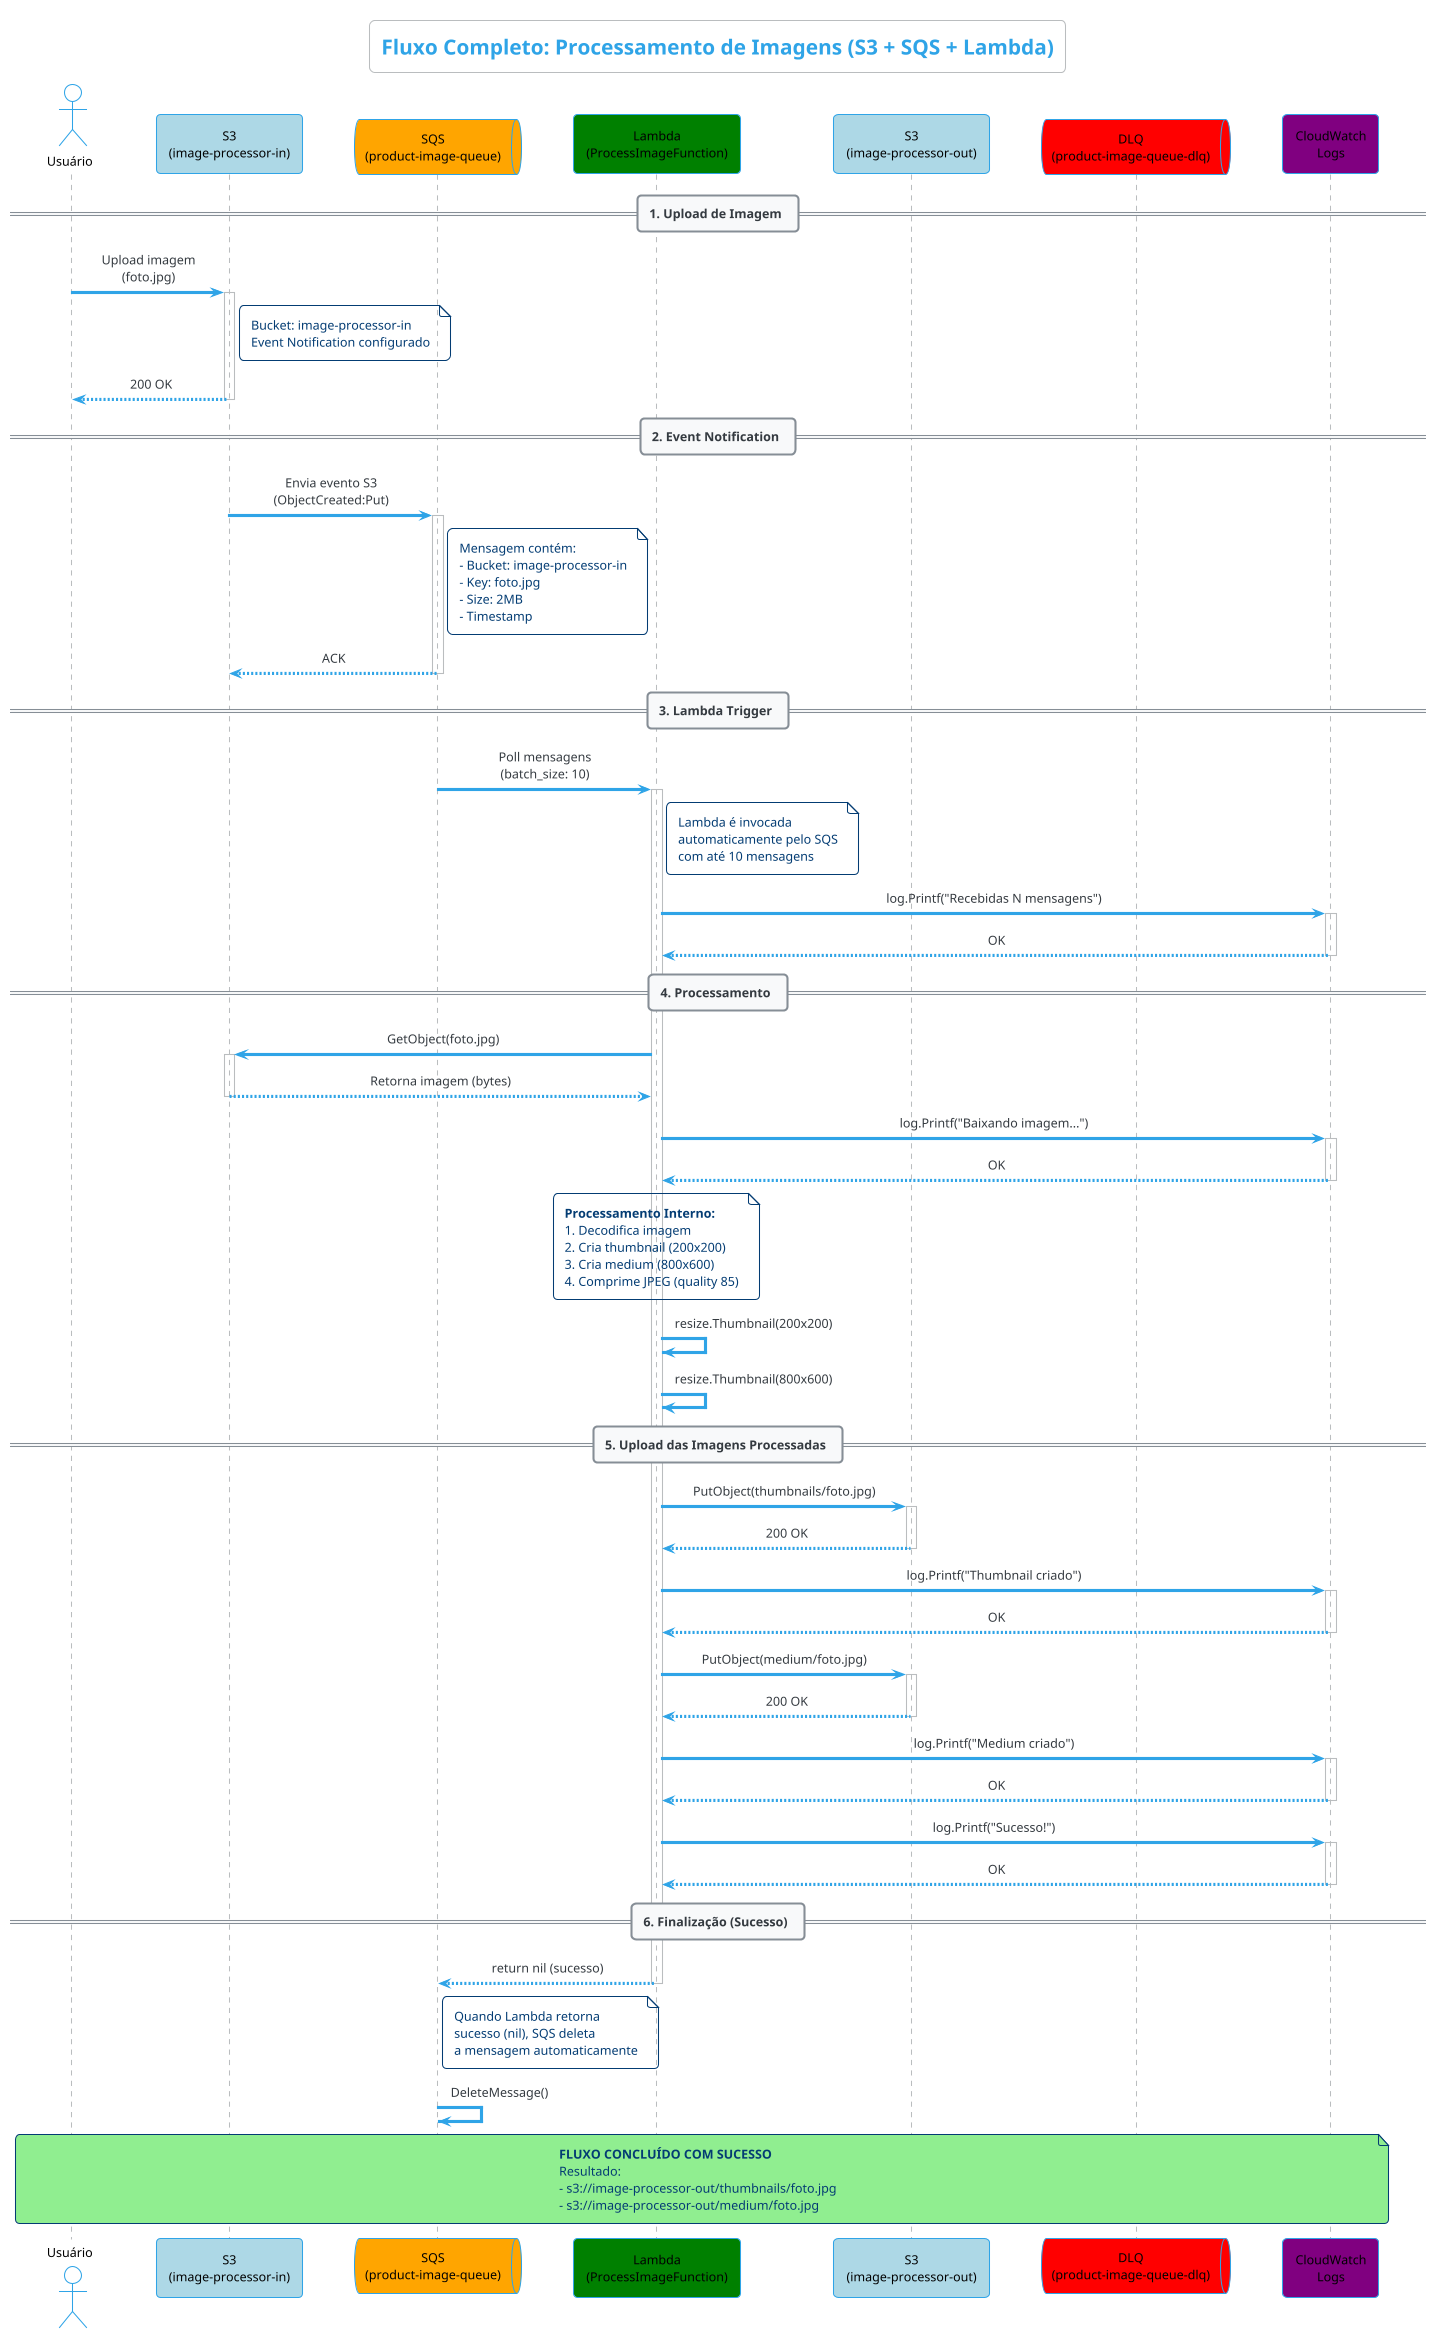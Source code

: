 @startuml Image Processor - Fluxo Completo
!theme cerulean-outline
skinparam sequenceMessageAlign center
skinparam responseMessageBelowArrow true
skinparam backgroundColor White
skinparam actor {
  FontColor Black
}
skinparam participant {
  FontColor Black
}
skinparam queue {
  FontColor Black
}

title Fluxo Completo: Processamento de Imagens (S3 + SQS + Lambda)

actor "Usuário" as User
participant "S3\n(image-processor-in)" as S3Input #LightBlue
queue "SQS\n(product-image-queue)" as SQS #Orange
participant "Lambda\n(ProcessImageFunction)" as Lambda #Green
participant "S3\n(image-processor-out)" as S3Output #LightBlue
queue "DLQ\n(product-image-queue-dlq)" as DLQ #Red
participant "CloudWatch\nLogs" as CW #Purple

== 1. Upload de Imagem ==

User -> S3Input: Upload imagem\n(foto.jpg)
activate S3Input
note right of S3Input
  Bucket: image-processor-in
  Event Notification configurado
end note

S3Input --> User: 200 OK
deactivate S3Input

== 2. Event Notification ==

S3Input -> SQS: Envia evento S3\n(ObjectCreated:Put)
activate SQS
note right of SQS
  Mensagem contém:
  - Bucket: image-processor-in
  - Key: foto.jpg
  - Size: 2MB
  - Timestamp
end note

SQS --> S3Input: ACK
deactivate SQS

== 3. Lambda Trigger ==

SQS -> Lambda: Poll mensagens\n(batch_size: 10)
activate Lambda
note right of Lambda
  Lambda é invocada
  automaticamente pelo SQS
  com até 10 mensagens
end note

Lambda -> CW: log.Printf("Recebidas N mensagens")
activate CW
CW --> Lambda: OK
deactivate CW

== 4. Processamento ==

Lambda -> S3Input: GetObject(foto.jpg)
activate S3Input
S3Input --> Lambda: Retorna imagem (bytes)
deactivate S3Input

Lambda -> CW: log.Printf("Baixando imagem...")
activate CW
CW --> Lambda: OK
deactivate CW

note over Lambda
  **Processamento Interno:**
  1. Decodifica imagem
  2. Cria thumbnail (200x200)
  3. Cria medium (800x600)
  4. Comprime JPEG (quality 85)
end note

Lambda -> Lambda: resize.Thumbnail(200x200)
Lambda -> Lambda: resize.Thumbnail(800x600)

== 5. Upload das Imagens Processadas ==

Lambda -> S3Output: PutObject(thumbnails/foto.jpg)
activate S3Output
S3Output --> Lambda: 200 OK
deactivate S3Output

Lambda -> CW: log.Printf("Thumbnail criado")
activate CW
CW --> Lambda: OK
deactivate CW

Lambda -> S3Output: PutObject(medium/foto.jpg)
activate S3Output
S3Output --> Lambda: 200 OK
deactivate S3Output

Lambda -> CW: log.Printf("Medium criado")
activate CW
CW --> Lambda: OK
deactivate CW

Lambda -> CW: log.Printf("Sucesso!")
activate CW
CW --> Lambda: OK
deactivate CW

== 6. Finalização (Sucesso) ==

Lambda --> SQS: return nil (sucesso)
deactivate Lambda

note right of SQS
  Quando Lambda retorna
  sucesso (nil), SQS deleta
  a mensagem automaticamente
end note

SQS -> SQS: DeleteMessage()

note over User, CW #LightGreen
  **FLUXO CONCLUÍDO COM SUCESSO**
  Resultado:
  - s3://image-processor-out/thumbnails/foto.jpg
  - s3://image-processor-out/medium/foto.jpg
end note

@enduml

